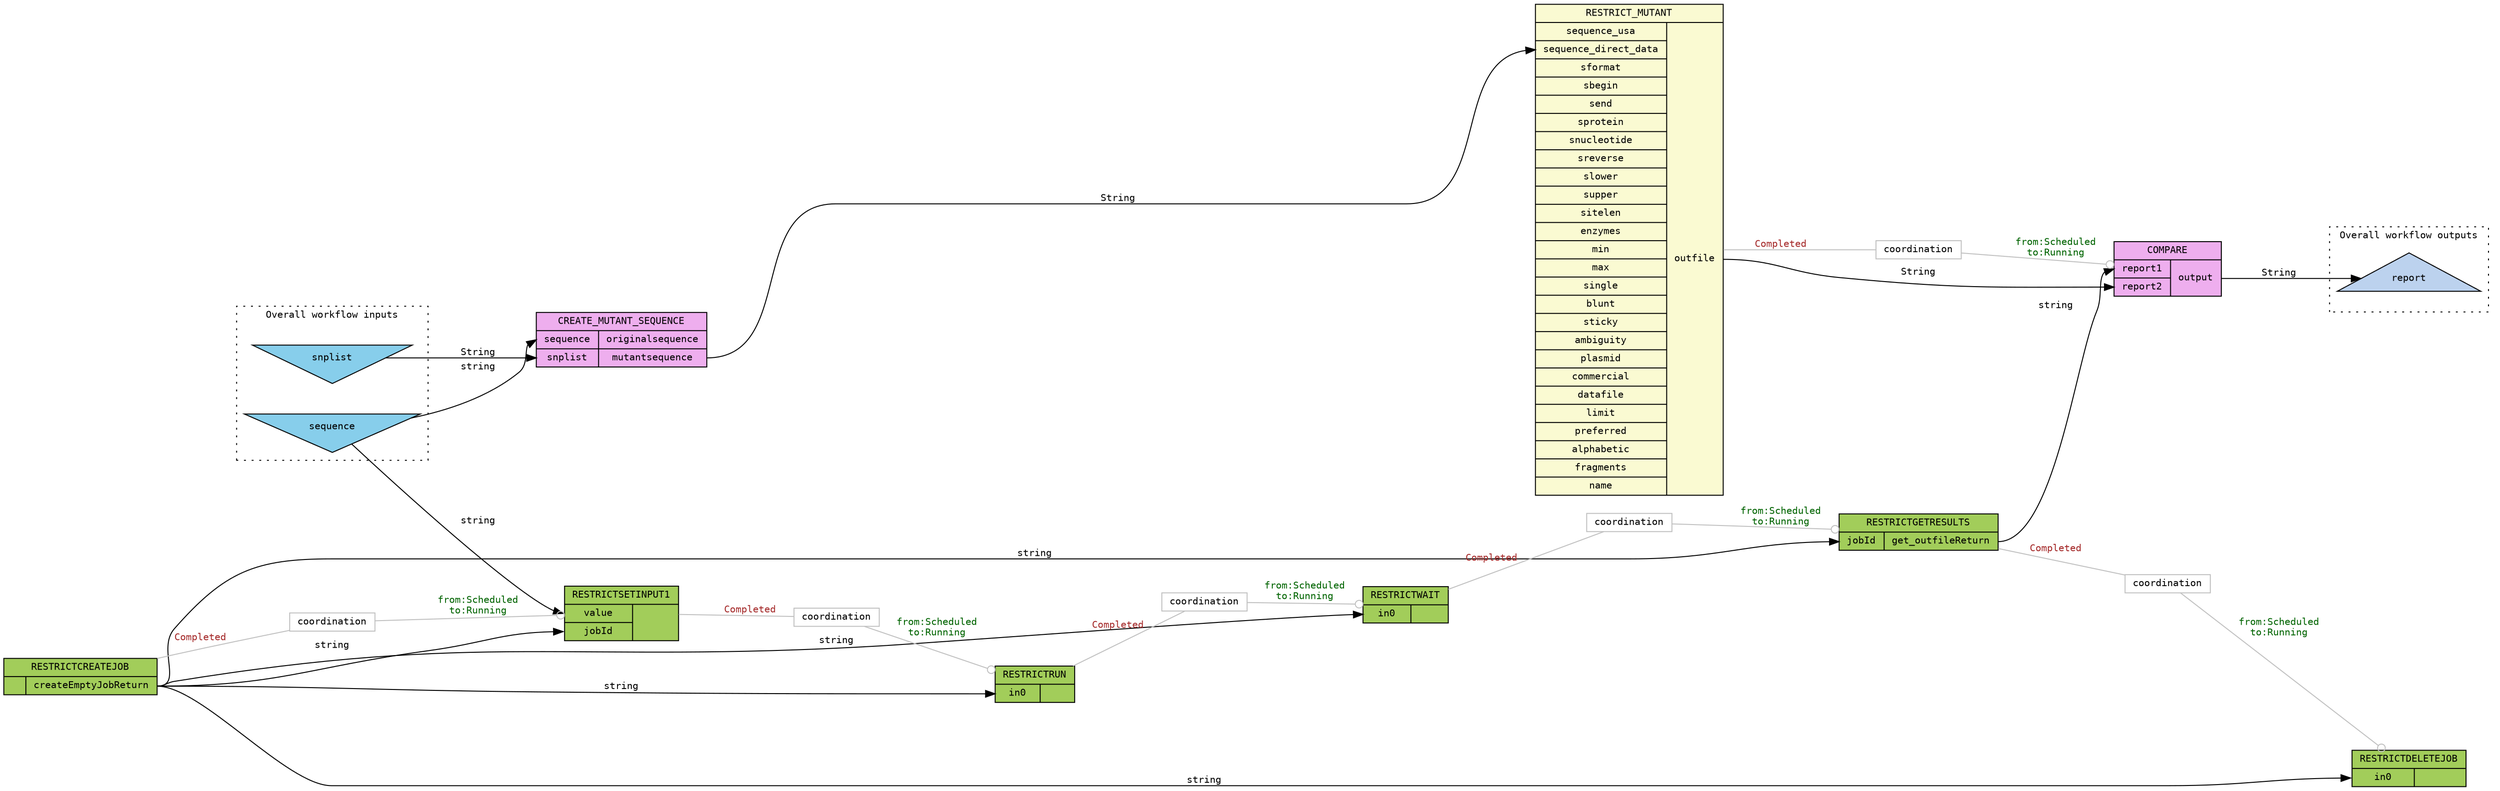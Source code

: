 digraph scufl_graph {
 graph [             
  style=""         
  rankdir="LR"     
 ]                   
 node [              
  fontname="Courier",         
  fontsize="10",              
  fontcolor="black",  
  shape="record",             
  color="black",               
  fillcolor="lightgoldenrodyellow",
  style="filled"  
 ];

 edge [                         
  fontname="Courier",         
  fontsize="10",              
  fontcolor="black",  
  color="black"                
 ];

 compare [ 
  fillcolor = "plum2",
  label = "{COMPARE}|{{<report1>report1|<report2>report2}|{<output>output}}"
 ];
 restrict_mutant [ 
  label = "{RESTRICT_MUTANT}|{{<sequence_usa>sequence_usa|<sequence_direct_data>sequence_direct_data|<sformat>sformat|<sbegin>sbegin|<send>send|<sprotein>sprotein|<snucleotide>snucleotide|<sreverse>sreverse|<slower>slower|<supper>supper|<sitelen>sitelen|<enzymes>enzymes|<min>min|<max>max|<single>single|<blunt>blunt|<sticky>sticky|<ambiguity>ambiguity|<plasmid>plasmid|<commercial>commercial|<datafile>datafile|<limit>limit|<preferred>preferred|<alphabetic>alphabetic|<fragments>fragments|<name>name}|{<outfile>outfile}}"
 ];
 create_mutant_sequence [ 
  fillcolor = "plum2",
  label = "{CREATE_MUTANT_SEQUENCE}|{{<sequence>sequence|<snplist>snplist}|{<originalsequence>originalsequence|<mutantsequence>mutantsequence}}"
 ];
 restrictCreateJob [ 
  fillcolor = "darkolivegreen3",
  label = "{RESTRICTCREATEJOB}|{{}|{<createEmptyJobReturn>createEmptyJobReturn}}"
 ];
 restrictSetInput1 [ 
  fillcolor = "darkolivegreen3",
  label = "{RESTRICTSETINPUT1}|{{<value>value|<jobId>jobId}|{}}"
 ];
 restrictRun [ 
  fillcolor = "darkolivegreen3",
  label = "{RESTRICTRUN}|{{<in0>in0}|{}}"
 ];
 restrictWait [ 
  fillcolor = "darkolivegreen3",
  label = "{RESTRICTWAIT}|{{<in0>in0}|{}}"
 ];
 restrictGetResults [ 
  fillcolor = "darkolivegreen3",
  label = "{RESTRICTGETRESULTS}|{{<jobId>jobId}|{<get_outfileReturn>get_outfileReturn}}"
 ];
 restrictDeleteJob [ 
  fillcolor = "darkolivegreen3",
  label = "{RESTRICTDELETEJOB}|{{<in0>in0}|{}}"
 ];
 restrictGetResults:get_outfileReturn->compare:report1 [ 
  label = "string" ];
 restrict_mutant:outfile->compare:report2 [ 
  label = "String" ];
 WORKFLOWINTERNALSOURCE_snplist->create_mutant_sequence:snplist [ 
  label = "String" ];
 WORKFLOWINTERNALSOURCE_sequence->create_mutant_sequence:sequence [ 
  label = "string" ];
 compare:output->WORKFLOWINTERNALSINK_report [ 
  label = "String" ];
 create_mutant_sequence:mutantsequence->restrict_mutant:sequence_direct_data [ 
  label = "String" ];
 restrictCreateJob:createEmptyJobReturn->restrictSetInput1:jobId [ 
  label = "string" ];
 WORKFLOWINTERNALSOURCE_sequence->restrictSetInput1:value [ 
  label = "string" ];
 restrictCreateJob:createEmptyJobReturn->restrictRun:in0 [ 
  label = "string" ];
 restrictCreateJob:createEmptyJobReturn->restrictWait:in0 [ 
  label = "string" ];
 restrictCreateJob:createEmptyJobReturn->restrictGetResults:jobId [ 
  label = "string" ];
 restrictCreateJob:createEmptyJobReturn->restrictDeleteJob:in0 [ 
  label = "string" ];
 subgraph cluster_sources {
  style="dotted"
  label="Overall workflow inputs"
  fontname="Courier"
  fontsize="10"
  rank="same"
  WORKFLOWINTERNALSOURCE_sequence [
   shape="invtriangle",
   width="0",
   height="0",
   fillcolor="skyblue",
   label="sequence"
  ]
  WORKFLOWINTERNALSOURCE_snplist [
   shape="invtriangle",
   width="0",
   height="0",
   fillcolor="skyblue",
   label="snplist"
  ]
 }
 subgraph cluster_sinks {
  style="dotted"
  label="Overall workflow outputs"
  fontname="Courier"
  fontsize="10"
  rank="same"
  WORKFLOWINTERNALSINK_report [
   shape="triangle",
   width="0",
   height="0",
   fillcolor="lightsteelblue2",
   label="report"
  ]
 }
 constrainttestcoordination [
  shape="rectangle",
  fillcolor="white",
  height="0",
  width="0",
  color="gray",
  label="coordination"
 ]
 restrict_mutant->constrainttestcoordination [
  arrowhead="none",
  arrowtail="dot",
  color="gray",
  fontcolor="brown",
  label="Completed"
 ]
 constrainttestcoordination->compare [
  arrowhead="odot",
  arrowtail="none",
  color="gray",
  fontcolor="darkgreen",
  label="from:Scheduled\nto:Running"
 ];
 constraintsetInput1 [
  shape="rectangle",
  fillcolor="white",
  height="0",
  width="0",
  color="gray",
  label="coordination"
 ]
 restrictCreateJob->constraintsetInput1 [
  arrowhead="none",
  arrowtail="dot",
  color="gray",
  fontcolor="brown",
  label="Completed"
 ]
 constraintsetInput1->restrictSetInput1 [
  arrowhead="odot",
  arrowtail="none",
  color="gray",
  fontcolor="darkgreen",
  label="from:Scheduled\nto:Running"
 ];
 constraintwaitForInput1 [
  shape="rectangle",
  fillcolor="white",
  height="0",
  width="0",
  color="gray",
  label="coordination"
 ]
 restrictSetInput1->constraintwaitForInput1 [
  arrowhead="none",
  arrowtail="dot",
  color="gray",
  fontcolor="brown",
  label="Completed"
 ]
 constraintwaitForInput1->restrictRun [
  arrowhead="odot",
  arrowtail="none",
  color="gray",
  fontcolor="darkgreen",
  label="from:Scheduled\nto:Running"
 ];
 constraintwaitForExecution [
  shape="rectangle",
  fillcolor="white",
  height="0",
  width="0",
  color="gray",
  label="coordination"
 ]
 restrictRun->constraintwaitForExecution [
  arrowhead="none",
  arrowtail="dot",
  color="gray",
  fontcolor="brown",
  label="Completed"
 ]
 constraintwaitForExecution->restrictWait [
  arrowhead="odot",
  arrowtail="none",
  color="gray",
  fontcolor="darkgreen",
  label="from:Scheduled\nto:Running"
 ];
 constraintgetResults [
  shape="rectangle",
  fillcolor="white",
  height="0",
  width="0",
  color="gray",
  label="coordination"
 ]
 restrictWait->constraintgetResults [
  arrowhead="none",
  arrowtail="dot",
  color="gray",
  fontcolor="brown",
  label="Completed"
 ]
 constraintgetResults->restrictGetResults [
  arrowhead="odot",
  arrowtail="none",
  color="gray",
  fontcolor="darkgreen",
  label="from:Scheduled\nto:Running"
 ];
 constraintcleanup [
  shape="rectangle",
  fillcolor="white",
  height="0",
  width="0",
  color="gray",
  label="coordination"
 ]
 restrictGetResults->constraintcleanup [
  arrowhead="none",
  arrowtail="dot",
  color="gray",
  fontcolor="brown",
  label="Completed"
 ]
 constraintcleanup->restrictDeleteJob [
  arrowhead="odot",
  arrowtail="none",
  color="gray",
  fontcolor="darkgreen",
  label="from:Scheduled\nto:Running"
 ];
}
